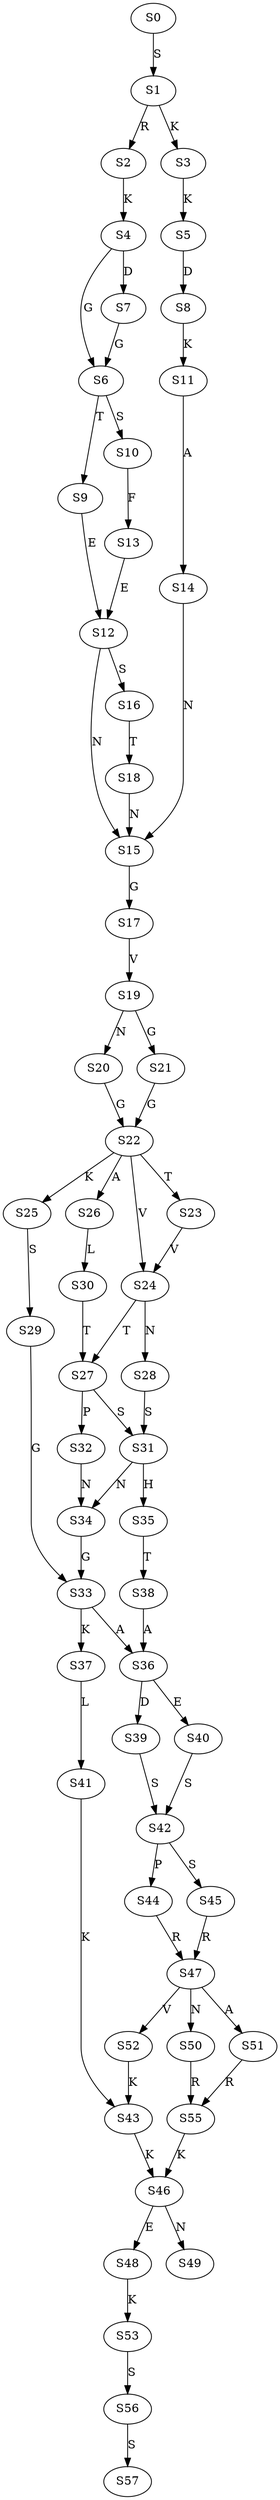 strict digraph  {
	S0 -> S1 [ label = S ];
	S1 -> S2 [ label = R ];
	S1 -> S3 [ label = K ];
	S2 -> S4 [ label = K ];
	S3 -> S5 [ label = K ];
	S4 -> S6 [ label = G ];
	S4 -> S7 [ label = D ];
	S5 -> S8 [ label = D ];
	S6 -> S9 [ label = T ];
	S6 -> S10 [ label = S ];
	S7 -> S6 [ label = G ];
	S8 -> S11 [ label = K ];
	S9 -> S12 [ label = E ];
	S10 -> S13 [ label = F ];
	S11 -> S14 [ label = A ];
	S12 -> S15 [ label = N ];
	S12 -> S16 [ label = S ];
	S13 -> S12 [ label = E ];
	S14 -> S15 [ label = N ];
	S15 -> S17 [ label = G ];
	S16 -> S18 [ label = T ];
	S17 -> S19 [ label = V ];
	S18 -> S15 [ label = N ];
	S19 -> S20 [ label = N ];
	S19 -> S21 [ label = G ];
	S20 -> S22 [ label = G ];
	S21 -> S22 [ label = G ];
	S22 -> S23 [ label = T ];
	S22 -> S24 [ label = V ];
	S22 -> S25 [ label = K ];
	S22 -> S26 [ label = A ];
	S23 -> S24 [ label = V ];
	S24 -> S27 [ label = T ];
	S24 -> S28 [ label = N ];
	S25 -> S29 [ label = S ];
	S26 -> S30 [ label = L ];
	S27 -> S31 [ label = S ];
	S27 -> S32 [ label = P ];
	S28 -> S31 [ label = S ];
	S29 -> S33 [ label = G ];
	S30 -> S27 [ label = T ];
	S31 -> S34 [ label = N ];
	S31 -> S35 [ label = H ];
	S32 -> S34 [ label = N ];
	S33 -> S36 [ label = A ];
	S33 -> S37 [ label = K ];
	S34 -> S33 [ label = G ];
	S35 -> S38 [ label = T ];
	S36 -> S39 [ label = D ];
	S36 -> S40 [ label = E ];
	S37 -> S41 [ label = L ];
	S38 -> S36 [ label = A ];
	S39 -> S42 [ label = S ];
	S40 -> S42 [ label = S ];
	S41 -> S43 [ label = K ];
	S42 -> S44 [ label = P ];
	S42 -> S45 [ label = S ];
	S43 -> S46 [ label = K ];
	S44 -> S47 [ label = R ];
	S45 -> S47 [ label = R ];
	S46 -> S48 [ label = E ];
	S46 -> S49 [ label = N ];
	S47 -> S50 [ label = N ];
	S47 -> S51 [ label = A ];
	S47 -> S52 [ label = V ];
	S48 -> S53 [ label = K ];
	S50 -> S55 [ label = R ];
	S51 -> S55 [ label = R ];
	S52 -> S43 [ label = K ];
	S53 -> S56 [ label = S ];
	S55 -> S46 [ label = K ];
	S56 -> S57 [ label = S ];
}

